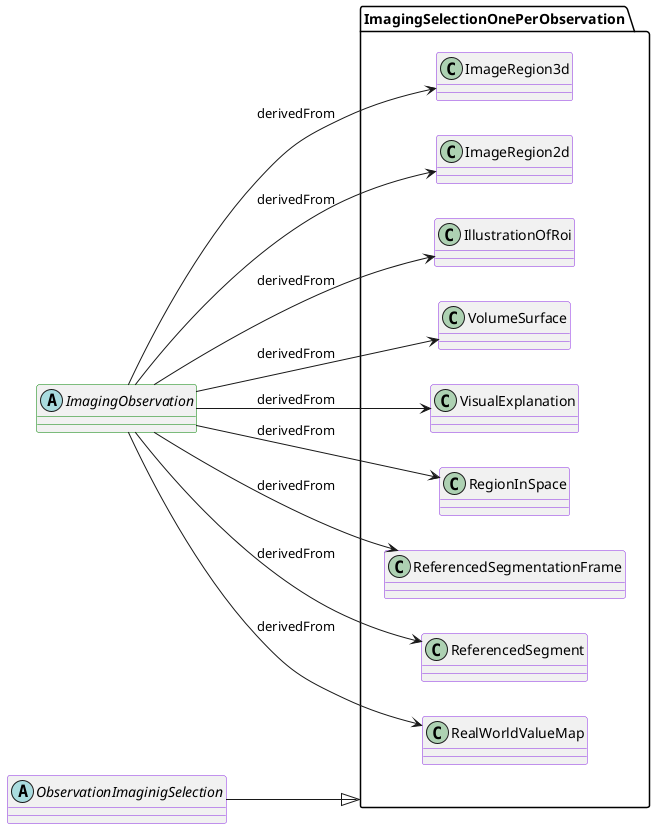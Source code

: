 @startuml ImagingSelectionProfiles

left to right direction


package ImagingSelectionOnePerObservation {
    class ImageRegion3d ##BlueViolet{
    }

    class ImageRegion2d ##BlueViolet{
    }

    class IllustrationOfRoi ##BlueViolet{
    }

    class VolumeSurface ##BlueViolet{
    }

    class VisualExplanation ##BlueViolet{
    }

    class RegionInSpace ##BlueViolet{
    }

    class ReferencedSegmentationFrame ##BlueViolet{
    }

    class ReferencedSegment ##BlueViolet{
    }

    class RealWorldValueMap ##BlueViolet{
    }
}
abstract class ImagingObservation ##Green{
}




ImagingObservation --> ImageRegion3d : derivedFrom
ImagingObservation --> ImageRegion2d : derivedFrom
ImagingObservation --> IllustrationOfRoi : derivedFrom
ImagingObservation --> VolumeSurface : derivedFrom
ImagingObservation --> VisualExplanation : derivedFrom
ImagingObservation --> RegionInSpace : derivedFrom
ImagingObservation --> ReferencedSegmentationFrame : derivedFrom
ImagingObservation --> ReferencedSegment : derivedFrom
ImagingObservation --> RealWorldValueMap : derivedFrom

abstract class ObservationImaginigSelection ##BlueViolet{}

ObservationImaginigSelection --|> ImagingSelectionOnePerObservation


@enduml
